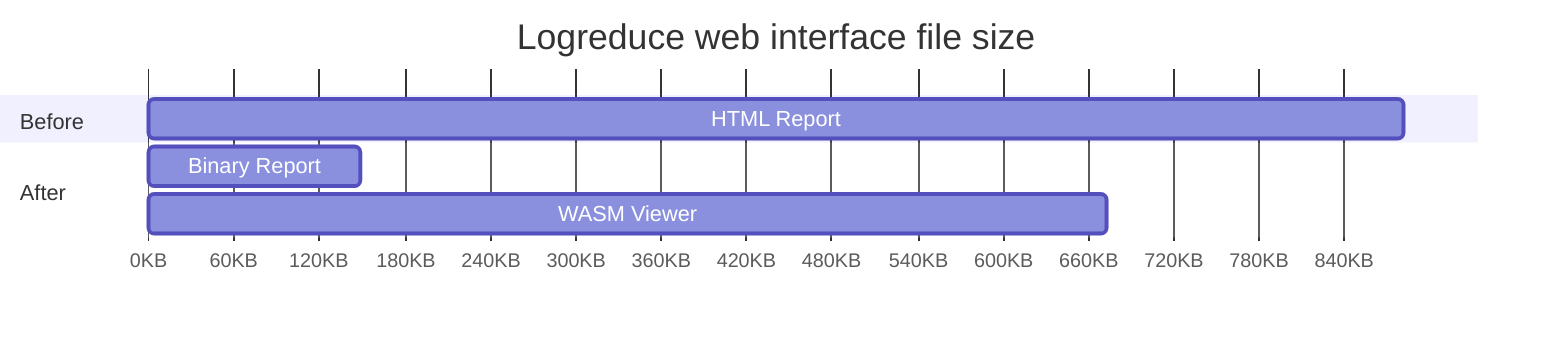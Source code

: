 gantt
    title Logreduce web interface file size
    todayMarker off
    dateFormat  X
    axisFormat %sKB

    section Before
    HTML Report   : 0, 881
    section After
    Binary Report : 0, 148
    WASM Viewer   : 148, 673